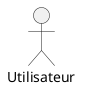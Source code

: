 @startuml global gestionnaire de stocks usecase

    left to right direction

    :Utilisateur: as usr

    

@enduml